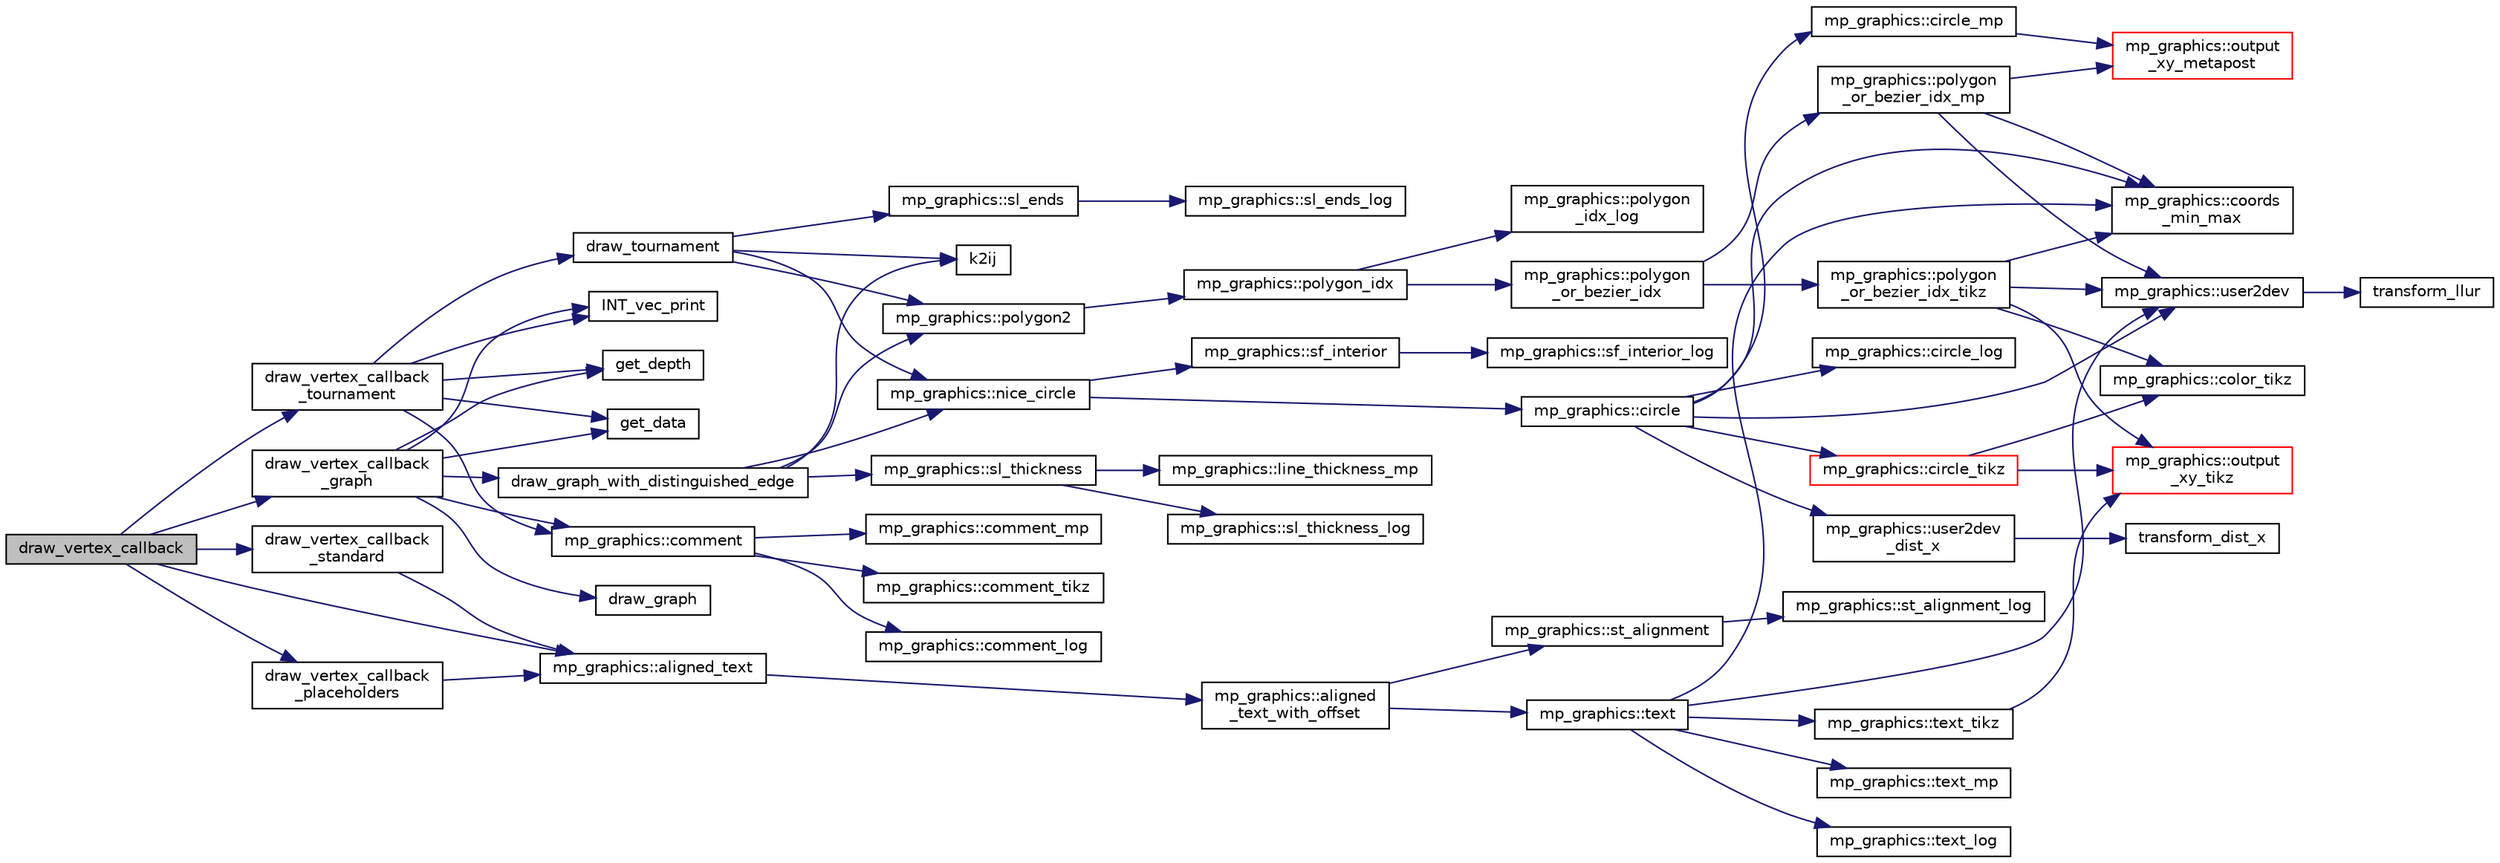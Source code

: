 digraph "draw_vertex_callback"
{
  edge [fontname="Helvetica",fontsize="10",labelfontname="Helvetica",labelfontsize="10"];
  node [fontname="Helvetica",fontsize="10",shape=record];
  rankdir="LR";
  Node48 [label="draw_vertex_callback",height=0.2,width=0.4,color="black", fillcolor="grey75", style="filled", fontcolor="black"];
  Node48 -> Node49 [color="midnightblue",fontsize="10",style="solid",fontname="Helvetica"];
  Node49 [label="draw_vertex_callback\l_graph",height=0.2,width=0.4,color="black", fillcolor="white", style="filled",URL="$da/d62/layered__graph__main_8_c.html#a48fa52122e4195a9e84162168e41b79d"];
  Node49 -> Node50 [color="midnightblue",fontsize="10",style="solid",fontname="Helvetica"];
  Node50 [label="mp_graphics::comment",height=0.2,width=0.4,color="black", fillcolor="white", style="filled",URL="$da/d2c/classmp__graphics.html#af0d4cac1ddab54c0da9a28bd9f337680"];
  Node50 -> Node51 [color="midnightblue",fontsize="10",style="solid",fontname="Helvetica"];
  Node51 [label="mp_graphics::comment_log",height=0.2,width=0.4,color="black", fillcolor="white", style="filled",URL="$da/d2c/classmp__graphics.html#a8ddf22ccd4395ba7d1016acc479a1f88"];
  Node50 -> Node52 [color="midnightblue",fontsize="10",style="solid",fontname="Helvetica"];
  Node52 [label="mp_graphics::comment_mp",height=0.2,width=0.4,color="black", fillcolor="white", style="filled",URL="$da/d2c/classmp__graphics.html#a8e0c07a23472ca2100c2aef7ee6bcc0d"];
  Node50 -> Node53 [color="midnightblue",fontsize="10",style="solid",fontname="Helvetica"];
  Node53 [label="mp_graphics::comment_tikz",height=0.2,width=0.4,color="black", fillcolor="white", style="filled",URL="$da/d2c/classmp__graphics.html#a5ebc960c58934713b1cf4d41561952e2"];
  Node49 -> Node54 [color="midnightblue",fontsize="10",style="solid",fontname="Helvetica"];
  Node54 [label="draw_graph_with_distinguished_edge",height=0.2,width=0.4,color="black", fillcolor="white", style="filled",URL="$d9/d29/draw_8_c.html#a988569053fbe52d7320623c4e27b8aca"];
  Node54 -> Node55 [color="midnightblue",fontsize="10",style="solid",fontname="Helvetica"];
  Node55 [label="mp_graphics::sl_thickness",height=0.2,width=0.4,color="black", fillcolor="white", style="filled",URL="$da/d2c/classmp__graphics.html#ac409a4e038d93b57dc977ceb3259e850"];
  Node55 -> Node56 [color="midnightblue",fontsize="10",style="solid",fontname="Helvetica"];
  Node56 [label="mp_graphics::line_thickness_mp",height=0.2,width=0.4,color="black", fillcolor="white", style="filled",URL="$da/d2c/classmp__graphics.html#ada686670b0e5c358f58c30b554822010"];
  Node55 -> Node57 [color="midnightblue",fontsize="10",style="solid",fontname="Helvetica"];
  Node57 [label="mp_graphics::sl_thickness_log",height=0.2,width=0.4,color="black", fillcolor="white", style="filled",URL="$da/d2c/classmp__graphics.html#a3356cadbf9e1ae81ae353c4014d5590a"];
  Node54 -> Node58 [color="midnightblue",fontsize="10",style="solid",fontname="Helvetica"];
  Node58 [label="k2ij",height=0.2,width=0.4,color="black", fillcolor="white", style="filled",URL="$df/dbf/sajeeb_8_c.html#a94379148acec1c2aeedad1903aa0756a"];
  Node54 -> Node59 [color="midnightblue",fontsize="10",style="solid",fontname="Helvetica"];
  Node59 [label="mp_graphics::polygon2",height=0.2,width=0.4,color="black", fillcolor="white", style="filled",URL="$da/d2c/classmp__graphics.html#ad4052be9dec4eeef879dcc8ca6d85d71"];
  Node59 -> Node60 [color="midnightblue",fontsize="10",style="solid",fontname="Helvetica"];
  Node60 [label="mp_graphics::polygon_idx",height=0.2,width=0.4,color="black", fillcolor="white", style="filled",URL="$da/d2c/classmp__graphics.html#a60729a478cad572ccb9df00b0f5988df"];
  Node60 -> Node61 [color="midnightblue",fontsize="10",style="solid",fontname="Helvetica"];
  Node61 [label="mp_graphics::polygon\l_idx_log",height=0.2,width=0.4,color="black", fillcolor="white", style="filled",URL="$da/d2c/classmp__graphics.html#aef990b1a5e84f4781ff613ce48fafe83"];
  Node60 -> Node62 [color="midnightblue",fontsize="10",style="solid",fontname="Helvetica"];
  Node62 [label="mp_graphics::polygon\l_or_bezier_idx",height=0.2,width=0.4,color="black", fillcolor="white", style="filled",URL="$da/d2c/classmp__graphics.html#ac67f20507b7b4f592e9ed90aaa1f472a"];
  Node62 -> Node63 [color="midnightblue",fontsize="10",style="solid",fontname="Helvetica"];
  Node63 [label="mp_graphics::polygon\l_or_bezier_idx_mp",height=0.2,width=0.4,color="black", fillcolor="white", style="filled",URL="$da/d2c/classmp__graphics.html#ac1c736f6c02abd6df696eb949c3513ac"];
  Node63 -> Node64 [color="midnightblue",fontsize="10",style="solid",fontname="Helvetica"];
  Node64 [label="mp_graphics::coords\l_min_max",height=0.2,width=0.4,color="black", fillcolor="white", style="filled",URL="$da/d2c/classmp__graphics.html#afa0af74da2afd1d00b2eeb5e25b4f596"];
  Node63 -> Node65 [color="midnightblue",fontsize="10",style="solid",fontname="Helvetica"];
  Node65 [label="mp_graphics::user2dev",height=0.2,width=0.4,color="black", fillcolor="white", style="filled",URL="$da/d2c/classmp__graphics.html#af087f5f4b08c72f67f5e35cc312070fb"];
  Node65 -> Node66 [color="midnightblue",fontsize="10",style="solid",fontname="Helvetica"];
  Node66 [label="transform_llur",height=0.2,width=0.4,color="black", fillcolor="white", style="filled",URL="$d9/d29/draw_8_c.html#af38b139f64e19404b9a944c7188d4aff"];
  Node63 -> Node67 [color="midnightblue",fontsize="10",style="solid",fontname="Helvetica"];
  Node67 [label="mp_graphics::output\l_xy_metapost",height=0.2,width=0.4,color="red", fillcolor="white", style="filled",URL="$da/d2c/classmp__graphics.html#a564e7d2700489eed72ea865b3acc14db"];
  Node62 -> Node70 [color="midnightblue",fontsize="10",style="solid",fontname="Helvetica"];
  Node70 [label="mp_graphics::polygon\l_or_bezier_idx_tikz",height=0.2,width=0.4,color="black", fillcolor="white", style="filled",URL="$da/d2c/classmp__graphics.html#ae266ecef91f4cd8a6fd4054b17354370"];
  Node70 -> Node71 [color="midnightblue",fontsize="10",style="solid",fontname="Helvetica"];
  Node71 [label="mp_graphics::color_tikz",height=0.2,width=0.4,color="black", fillcolor="white", style="filled",URL="$da/d2c/classmp__graphics.html#a55d0835caab08eaf3e409096bbb91d63"];
  Node70 -> Node64 [color="midnightblue",fontsize="10",style="solid",fontname="Helvetica"];
  Node70 -> Node65 [color="midnightblue",fontsize="10",style="solid",fontname="Helvetica"];
  Node70 -> Node72 [color="midnightblue",fontsize="10",style="solid",fontname="Helvetica"];
  Node72 [label="mp_graphics::output\l_xy_tikz",height=0.2,width=0.4,color="red", fillcolor="white", style="filled",URL="$da/d2c/classmp__graphics.html#a640800bc67fec9ed441b27c71461e9c6"];
  Node54 -> Node75 [color="midnightblue",fontsize="10",style="solid",fontname="Helvetica"];
  Node75 [label="mp_graphics::nice_circle",height=0.2,width=0.4,color="black", fillcolor="white", style="filled",URL="$da/d2c/classmp__graphics.html#a29055ee6a26b527757614c4e75911ade"];
  Node75 -> Node76 [color="midnightblue",fontsize="10",style="solid",fontname="Helvetica"];
  Node76 [label="mp_graphics::sf_interior",height=0.2,width=0.4,color="black", fillcolor="white", style="filled",URL="$da/d2c/classmp__graphics.html#a2db6a380fffb003254304ea9489a452b"];
  Node76 -> Node77 [color="midnightblue",fontsize="10",style="solid",fontname="Helvetica"];
  Node77 [label="mp_graphics::sf_interior_log",height=0.2,width=0.4,color="black", fillcolor="white", style="filled",URL="$da/d2c/classmp__graphics.html#ab805bb76ca29a586a45209d2ed00b085"];
  Node75 -> Node78 [color="midnightblue",fontsize="10",style="solid",fontname="Helvetica"];
  Node78 [label="mp_graphics::circle",height=0.2,width=0.4,color="black", fillcolor="white", style="filled",URL="$da/d2c/classmp__graphics.html#a0e1e32cdfd93dd41678a1dda2671ab6e"];
  Node78 -> Node64 [color="midnightblue",fontsize="10",style="solid",fontname="Helvetica"];
  Node78 -> Node65 [color="midnightblue",fontsize="10",style="solid",fontname="Helvetica"];
  Node78 -> Node79 [color="midnightblue",fontsize="10",style="solid",fontname="Helvetica"];
  Node79 [label="mp_graphics::user2dev\l_dist_x",height=0.2,width=0.4,color="black", fillcolor="white", style="filled",URL="$da/d2c/classmp__graphics.html#a0c6b0bda2fbf3a7baa984eba08a87478"];
  Node79 -> Node80 [color="midnightblue",fontsize="10",style="solid",fontname="Helvetica"];
  Node80 [label="transform_dist_x",height=0.2,width=0.4,color="black", fillcolor="white", style="filled",URL="$d9/d29/draw_8_c.html#ae3c6c150bc6ef27101af4a6eb7e5b33a"];
  Node78 -> Node81 [color="midnightblue",fontsize="10",style="solid",fontname="Helvetica"];
  Node81 [label="mp_graphics::circle_log",height=0.2,width=0.4,color="black", fillcolor="white", style="filled",URL="$da/d2c/classmp__graphics.html#a39416f00c1c310a76936674cdff82e49"];
  Node78 -> Node82 [color="midnightblue",fontsize="10",style="solid",fontname="Helvetica"];
  Node82 [label="mp_graphics::circle_mp",height=0.2,width=0.4,color="black", fillcolor="white", style="filled",URL="$da/d2c/classmp__graphics.html#af45ff3b26ab8578a58b17b3507578fc2"];
  Node82 -> Node67 [color="midnightblue",fontsize="10",style="solid",fontname="Helvetica"];
  Node78 -> Node83 [color="midnightblue",fontsize="10",style="solid",fontname="Helvetica"];
  Node83 [label="mp_graphics::circle_tikz",height=0.2,width=0.4,color="red", fillcolor="white", style="filled",URL="$da/d2c/classmp__graphics.html#a2130247d7df0f51620ccc91d17b713f7"];
  Node83 -> Node71 [color="midnightblue",fontsize="10",style="solid",fontname="Helvetica"];
  Node83 -> Node72 [color="midnightblue",fontsize="10",style="solid",fontname="Helvetica"];
  Node49 -> Node84 [color="midnightblue",fontsize="10",style="solid",fontname="Helvetica"];
  Node84 [label="draw_graph",height=0.2,width=0.4,color="black", fillcolor="white", style="filled",URL="$d4/da5/draw__graph_8_c.html#a20921d466bca8df97a81aaaa403fa8ea"];
  Node49 -> Node85 [color="midnightblue",fontsize="10",style="solid",fontname="Helvetica"];
  Node85 [label="get_depth",height=0.2,width=0.4,color="black", fillcolor="white", style="filled",URL="$da/d62/layered__graph__main_8_c.html#acb9e5be42e81b53e3fd021588e736a3c"];
  Node49 -> Node86 [color="midnightblue",fontsize="10",style="solid",fontname="Helvetica"];
  Node86 [label="get_data",height=0.2,width=0.4,color="black", fillcolor="white", style="filled",URL="$da/d62/layered__graph__main_8_c.html#a46c02d73e6db0b9ff657c60be0288215"];
  Node49 -> Node87 [color="midnightblue",fontsize="10",style="solid",fontname="Helvetica"];
  Node87 [label="INT_vec_print",height=0.2,width=0.4,color="black", fillcolor="white", style="filled",URL="$df/dbf/sajeeb_8_c.html#a79a5901af0b47dd0d694109543c027fe"];
  Node48 -> Node88 [color="midnightblue",fontsize="10",style="solid",fontname="Helvetica"];
  Node88 [label="draw_vertex_callback\l_tournament",height=0.2,width=0.4,color="black", fillcolor="white", style="filled",URL="$da/d62/layered__graph__main_8_c.html#abbe547a03d8b114e3e28cc9b31a00e2c"];
  Node88 -> Node50 [color="midnightblue",fontsize="10",style="solid",fontname="Helvetica"];
  Node88 -> Node89 [color="midnightblue",fontsize="10",style="solid",fontname="Helvetica"];
  Node89 [label="draw_tournament",height=0.2,width=0.4,color="black", fillcolor="white", style="filled",URL="$d9/d29/draw_8_c.html#abdcf81159ed67c2b19501ea77dbbf6c9"];
  Node89 -> Node58 [color="midnightblue",fontsize="10",style="solid",fontname="Helvetica"];
  Node89 -> Node90 [color="midnightblue",fontsize="10",style="solid",fontname="Helvetica"];
  Node90 [label="mp_graphics::sl_ends",height=0.2,width=0.4,color="black", fillcolor="white", style="filled",URL="$da/d2c/classmp__graphics.html#a555d8a360035bd043aedba1563107551"];
  Node90 -> Node91 [color="midnightblue",fontsize="10",style="solid",fontname="Helvetica"];
  Node91 [label="mp_graphics::sl_ends_log",height=0.2,width=0.4,color="black", fillcolor="white", style="filled",URL="$da/d2c/classmp__graphics.html#af3c7852b230527041002aac41b8481fd"];
  Node89 -> Node59 [color="midnightblue",fontsize="10",style="solid",fontname="Helvetica"];
  Node89 -> Node75 [color="midnightblue",fontsize="10",style="solid",fontname="Helvetica"];
  Node88 -> Node85 [color="midnightblue",fontsize="10",style="solid",fontname="Helvetica"];
  Node88 -> Node86 [color="midnightblue",fontsize="10",style="solid",fontname="Helvetica"];
  Node88 -> Node87 [color="midnightblue",fontsize="10",style="solid",fontname="Helvetica"];
  Node48 -> Node92 [color="midnightblue",fontsize="10",style="solid",fontname="Helvetica"];
  Node92 [label="draw_vertex_callback\l_placeholders",height=0.2,width=0.4,color="black", fillcolor="white", style="filled",URL="$da/d62/layered__graph__main_8_c.html#a3a039b2353485afbc1ef07bcb0a2845c"];
  Node92 -> Node93 [color="midnightblue",fontsize="10",style="solid",fontname="Helvetica"];
  Node93 [label="mp_graphics::aligned_text",height=0.2,width=0.4,color="black", fillcolor="white", style="filled",URL="$da/d2c/classmp__graphics.html#a52ca0d0e39640fe15c6a8bd8633c9e5a"];
  Node93 -> Node94 [color="midnightblue",fontsize="10",style="solid",fontname="Helvetica"];
  Node94 [label="mp_graphics::aligned\l_text_with_offset",height=0.2,width=0.4,color="black", fillcolor="white", style="filled",URL="$da/d2c/classmp__graphics.html#a3b5a8558ee721bd8b9ed36e732317679"];
  Node94 -> Node95 [color="midnightblue",fontsize="10",style="solid",fontname="Helvetica"];
  Node95 [label="mp_graphics::st_alignment",height=0.2,width=0.4,color="black", fillcolor="white", style="filled",URL="$da/d2c/classmp__graphics.html#ab897ac847368de2da4296c7f159cc5f9"];
  Node95 -> Node96 [color="midnightblue",fontsize="10",style="solid",fontname="Helvetica"];
  Node96 [label="mp_graphics::st_alignment_log",height=0.2,width=0.4,color="black", fillcolor="white", style="filled",URL="$da/d2c/classmp__graphics.html#a9f7aa1c186791f69881ddbf590835f3e"];
  Node94 -> Node97 [color="midnightblue",fontsize="10",style="solid",fontname="Helvetica"];
  Node97 [label="mp_graphics::text",height=0.2,width=0.4,color="black", fillcolor="white", style="filled",URL="$da/d2c/classmp__graphics.html#ae92ece77cf1942bfee760d6cf854b74b"];
  Node97 -> Node64 [color="midnightblue",fontsize="10",style="solid",fontname="Helvetica"];
  Node97 -> Node65 [color="midnightblue",fontsize="10",style="solid",fontname="Helvetica"];
  Node97 -> Node98 [color="midnightblue",fontsize="10",style="solid",fontname="Helvetica"];
  Node98 [label="mp_graphics::text_log",height=0.2,width=0.4,color="black", fillcolor="white", style="filled",URL="$da/d2c/classmp__graphics.html#a3a8320de1e68f3c290e138355f05f8ae"];
  Node97 -> Node99 [color="midnightblue",fontsize="10",style="solid",fontname="Helvetica"];
  Node99 [label="mp_graphics::text_mp",height=0.2,width=0.4,color="black", fillcolor="white", style="filled",URL="$da/d2c/classmp__graphics.html#ad30aeb75639e84d876dade51faa50bee"];
  Node97 -> Node100 [color="midnightblue",fontsize="10",style="solid",fontname="Helvetica"];
  Node100 [label="mp_graphics::text_tikz",height=0.2,width=0.4,color="black", fillcolor="white", style="filled",URL="$da/d2c/classmp__graphics.html#ac7e4333813701bcc76fc5eba7700bdbd"];
  Node100 -> Node72 [color="midnightblue",fontsize="10",style="solid",fontname="Helvetica"];
  Node48 -> Node101 [color="midnightblue",fontsize="10",style="solid",fontname="Helvetica"];
  Node101 [label="draw_vertex_callback\l_standard",height=0.2,width=0.4,color="black", fillcolor="white", style="filled",URL="$da/d62/layered__graph__main_8_c.html#abc335287f04bbce709995f3a7c22d6b5"];
  Node101 -> Node93 [color="midnightblue",fontsize="10",style="solid",fontname="Helvetica"];
  Node48 -> Node93 [color="midnightblue",fontsize="10",style="solid",fontname="Helvetica"];
}
